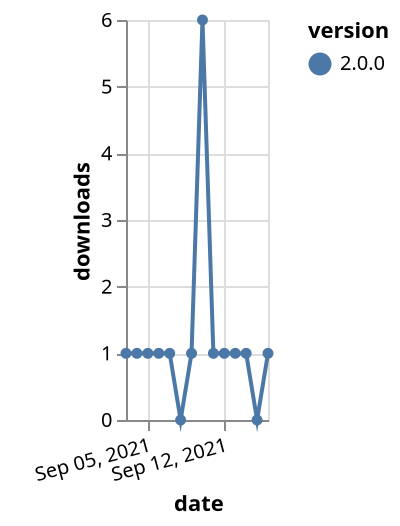 {"$schema": "https://vega.github.io/schema/vega-lite/v5.json", "description": "A simple bar chart with embedded data.", "data": {"values": [{"date": "2021-09-03", "total": 507, "delta": 1, "version": "2.0.0"}, {"date": "2021-09-04", "total": 508, "delta": 1, "version": "2.0.0"}, {"date": "2021-09-05", "total": 509, "delta": 1, "version": "2.0.0"}, {"date": "2021-09-06", "total": 510, "delta": 1, "version": "2.0.0"}, {"date": "2021-09-07", "total": 511, "delta": 1, "version": "2.0.0"}, {"date": "2021-09-08", "total": 511, "delta": 0, "version": "2.0.0"}, {"date": "2021-09-09", "total": 512, "delta": 1, "version": "2.0.0"}, {"date": "2021-09-10", "total": 518, "delta": 6, "version": "2.0.0"}, {"date": "2021-09-11", "total": 519, "delta": 1, "version": "2.0.0"}, {"date": "2021-09-12", "total": 520, "delta": 1, "version": "2.0.0"}, {"date": "2021-09-13", "total": 521, "delta": 1, "version": "2.0.0"}, {"date": "2021-09-14", "total": 522, "delta": 1, "version": "2.0.0"}, {"date": "2021-09-15", "total": 522, "delta": 0, "version": "2.0.0"}, {"date": "2021-09-16", "total": 523, "delta": 1, "version": "2.0.0"}]}, "width": "container", "mark": {"type": "line", "point": {"filled": true}}, "encoding": {"x": {"field": "date", "type": "temporal", "timeUnit": "yearmonthdate", "title": "date", "axis": {"labelAngle": -15}}, "y": {"field": "delta", "type": "quantitative", "title": "downloads"}, "color": {"field": "version", "type": "nominal"}, "tooltip": {"field": "delta"}}}